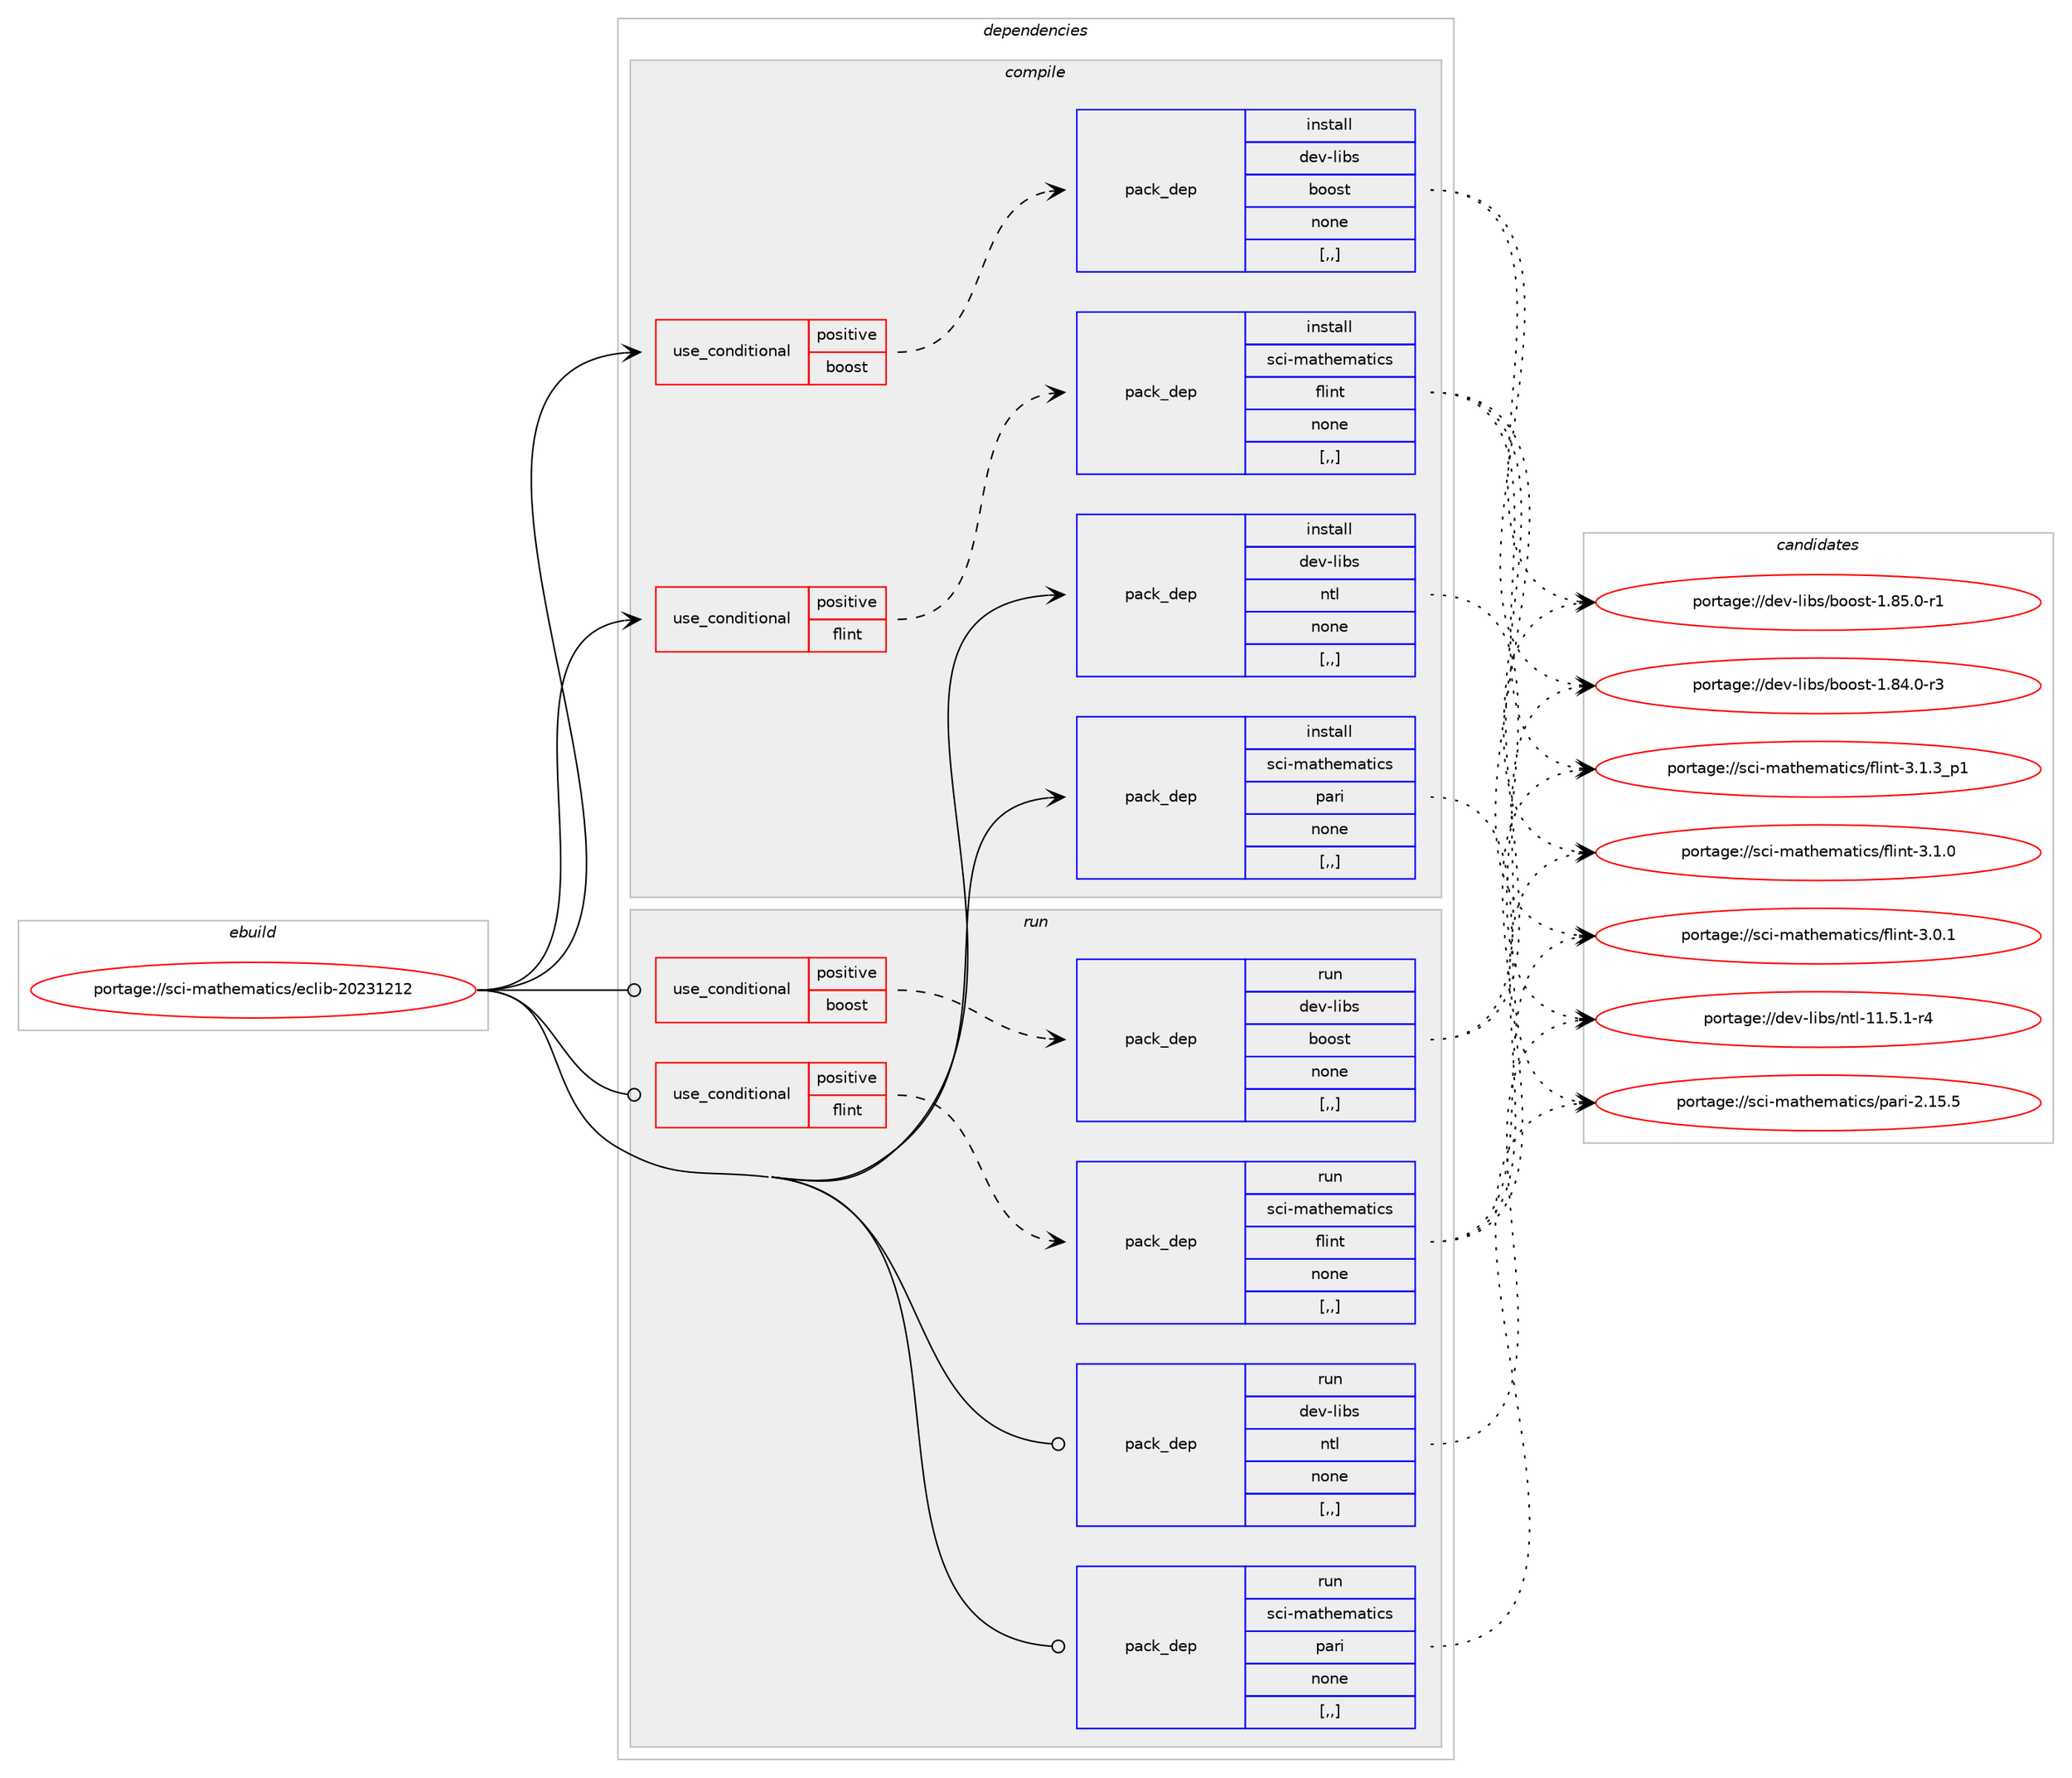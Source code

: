 digraph prolog {

# *************
# Graph options
# *************

newrank=true;
concentrate=true;
compound=true;
graph [rankdir=LR,fontname=Helvetica,fontsize=10,ranksep=1.5];#, ranksep=2.5, nodesep=0.2];
edge  [arrowhead=vee];
node  [fontname=Helvetica,fontsize=10];

# **********
# The ebuild
# **********

subgraph cluster_leftcol {
color=gray;
rank=same;
label=<<i>ebuild</i>>;
id [label="portage://sci-mathematics/eclib-20231212", color=red, width=4, href="../sci-mathematics/eclib-20231212.svg"];
}

# ****************
# The dependencies
# ****************

subgraph cluster_midcol {
color=gray;
label=<<i>dependencies</i>>;
subgraph cluster_compile {
fillcolor="#eeeeee";
style=filled;
label=<<i>compile</i>>;
subgraph cond107524 {
dependency405151 [label=<<TABLE BORDER="0" CELLBORDER="1" CELLSPACING="0" CELLPADDING="4"><TR><TD ROWSPAN="3" CELLPADDING="10">use_conditional</TD></TR><TR><TD>positive</TD></TR><TR><TD>boost</TD></TR></TABLE>>, shape=none, color=red];
subgraph pack294747 {
dependency405152 [label=<<TABLE BORDER="0" CELLBORDER="1" CELLSPACING="0" CELLPADDING="4" WIDTH="220"><TR><TD ROWSPAN="6" CELLPADDING="30">pack_dep</TD></TR><TR><TD WIDTH="110">install</TD></TR><TR><TD>dev-libs</TD></TR><TR><TD>boost</TD></TR><TR><TD>none</TD></TR><TR><TD>[,,]</TD></TR></TABLE>>, shape=none, color=blue];
}
dependency405151:e -> dependency405152:w [weight=20,style="dashed",arrowhead="vee"];
}
id:e -> dependency405151:w [weight=20,style="solid",arrowhead="vee"];
subgraph cond107525 {
dependency405153 [label=<<TABLE BORDER="0" CELLBORDER="1" CELLSPACING="0" CELLPADDING="4"><TR><TD ROWSPAN="3" CELLPADDING="10">use_conditional</TD></TR><TR><TD>positive</TD></TR><TR><TD>flint</TD></TR></TABLE>>, shape=none, color=red];
subgraph pack294748 {
dependency405154 [label=<<TABLE BORDER="0" CELLBORDER="1" CELLSPACING="0" CELLPADDING="4" WIDTH="220"><TR><TD ROWSPAN="6" CELLPADDING="30">pack_dep</TD></TR><TR><TD WIDTH="110">install</TD></TR><TR><TD>sci-mathematics</TD></TR><TR><TD>flint</TD></TR><TR><TD>none</TD></TR><TR><TD>[,,]</TD></TR></TABLE>>, shape=none, color=blue];
}
dependency405153:e -> dependency405154:w [weight=20,style="dashed",arrowhead="vee"];
}
id:e -> dependency405153:w [weight=20,style="solid",arrowhead="vee"];
subgraph pack294749 {
dependency405155 [label=<<TABLE BORDER="0" CELLBORDER="1" CELLSPACING="0" CELLPADDING="4" WIDTH="220"><TR><TD ROWSPAN="6" CELLPADDING="30">pack_dep</TD></TR><TR><TD WIDTH="110">install</TD></TR><TR><TD>dev-libs</TD></TR><TR><TD>ntl</TD></TR><TR><TD>none</TD></TR><TR><TD>[,,]</TD></TR></TABLE>>, shape=none, color=blue];
}
id:e -> dependency405155:w [weight=20,style="solid",arrowhead="vee"];
subgraph pack294750 {
dependency405156 [label=<<TABLE BORDER="0" CELLBORDER="1" CELLSPACING="0" CELLPADDING="4" WIDTH="220"><TR><TD ROWSPAN="6" CELLPADDING="30">pack_dep</TD></TR><TR><TD WIDTH="110">install</TD></TR><TR><TD>sci-mathematics</TD></TR><TR><TD>pari</TD></TR><TR><TD>none</TD></TR><TR><TD>[,,]</TD></TR></TABLE>>, shape=none, color=blue];
}
id:e -> dependency405156:w [weight=20,style="solid",arrowhead="vee"];
}
subgraph cluster_compileandrun {
fillcolor="#eeeeee";
style=filled;
label=<<i>compile and run</i>>;
}
subgraph cluster_run {
fillcolor="#eeeeee";
style=filled;
label=<<i>run</i>>;
subgraph cond107526 {
dependency405157 [label=<<TABLE BORDER="0" CELLBORDER="1" CELLSPACING="0" CELLPADDING="4"><TR><TD ROWSPAN="3" CELLPADDING="10">use_conditional</TD></TR><TR><TD>positive</TD></TR><TR><TD>boost</TD></TR></TABLE>>, shape=none, color=red];
subgraph pack294751 {
dependency405158 [label=<<TABLE BORDER="0" CELLBORDER="1" CELLSPACING="0" CELLPADDING="4" WIDTH="220"><TR><TD ROWSPAN="6" CELLPADDING="30">pack_dep</TD></TR><TR><TD WIDTH="110">run</TD></TR><TR><TD>dev-libs</TD></TR><TR><TD>boost</TD></TR><TR><TD>none</TD></TR><TR><TD>[,,]</TD></TR></TABLE>>, shape=none, color=blue];
}
dependency405157:e -> dependency405158:w [weight=20,style="dashed",arrowhead="vee"];
}
id:e -> dependency405157:w [weight=20,style="solid",arrowhead="odot"];
subgraph cond107527 {
dependency405159 [label=<<TABLE BORDER="0" CELLBORDER="1" CELLSPACING="0" CELLPADDING="4"><TR><TD ROWSPAN="3" CELLPADDING="10">use_conditional</TD></TR><TR><TD>positive</TD></TR><TR><TD>flint</TD></TR></TABLE>>, shape=none, color=red];
subgraph pack294752 {
dependency405160 [label=<<TABLE BORDER="0" CELLBORDER="1" CELLSPACING="0" CELLPADDING="4" WIDTH="220"><TR><TD ROWSPAN="6" CELLPADDING="30">pack_dep</TD></TR><TR><TD WIDTH="110">run</TD></TR><TR><TD>sci-mathematics</TD></TR><TR><TD>flint</TD></TR><TR><TD>none</TD></TR><TR><TD>[,,]</TD></TR></TABLE>>, shape=none, color=blue];
}
dependency405159:e -> dependency405160:w [weight=20,style="dashed",arrowhead="vee"];
}
id:e -> dependency405159:w [weight=20,style="solid",arrowhead="odot"];
subgraph pack294753 {
dependency405161 [label=<<TABLE BORDER="0" CELLBORDER="1" CELLSPACING="0" CELLPADDING="4" WIDTH="220"><TR><TD ROWSPAN="6" CELLPADDING="30">pack_dep</TD></TR><TR><TD WIDTH="110">run</TD></TR><TR><TD>dev-libs</TD></TR><TR><TD>ntl</TD></TR><TR><TD>none</TD></TR><TR><TD>[,,]</TD></TR></TABLE>>, shape=none, color=blue];
}
id:e -> dependency405161:w [weight=20,style="solid",arrowhead="odot"];
subgraph pack294754 {
dependency405162 [label=<<TABLE BORDER="0" CELLBORDER="1" CELLSPACING="0" CELLPADDING="4" WIDTH="220"><TR><TD ROWSPAN="6" CELLPADDING="30">pack_dep</TD></TR><TR><TD WIDTH="110">run</TD></TR><TR><TD>sci-mathematics</TD></TR><TR><TD>pari</TD></TR><TR><TD>none</TD></TR><TR><TD>[,,]</TD></TR></TABLE>>, shape=none, color=blue];
}
id:e -> dependency405162:w [weight=20,style="solid",arrowhead="odot"];
}
}

# **************
# The candidates
# **************

subgraph cluster_choices {
rank=same;
color=gray;
label=<<i>candidates</i>>;

subgraph choice294747 {
color=black;
nodesep=1;
choice10010111845108105981154798111111115116454946565346484511449 [label="portage://dev-libs/boost-1.85.0-r1", color=red, width=4,href="../dev-libs/boost-1.85.0-r1.svg"];
choice10010111845108105981154798111111115116454946565246484511451 [label="portage://dev-libs/boost-1.84.0-r3", color=red, width=4,href="../dev-libs/boost-1.84.0-r3.svg"];
dependency405152:e -> choice10010111845108105981154798111111115116454946565346484511449:w [style=dotted,weight="100"];
dependency405152:e -> choice10010111845108105981154798111111115116454946565246484511451:w [style=dotted,weight="100"];
}
subgraph choice294748 {
color=black;
nodesep=1;
choice1159910545109971161041011099711610599115471021081051101164551464946519511249 [label="portage://sci-mathematics/flint-3.1.3_p1", color=red, width=4,href="../sci-mathematics/flint-3.1.3_p1.svg"];
choice115991054510997116104101109971161059911547102108105110116455146494648 [label="portage://sci-mathematics/flint-3.1.0", color=red, width=4,href="../sci-mathematics/flint-3.1.0.svg"];
choice115991054510997116104101109971161059911547102108105110116455146484649 [label="portage://sci-mathematics/flint-3.0.1", color=red, width=4,href="../sci-mathematics/flint-3.0.1.svg"];
dependency405154:e -> choice1159910545109971161041011099711610599115471021081051101164551464946519511249:w [style=dotted,weight="100"];
dependency405154:e -> choice115991054510997116104101109971161059911547102108105110116455146494648:w [style=dotted,weight="100"];
dependency405154:e -> choice115991054510997116104101109971161059911547102108105110116455146484649:w [style=dotted,weight="100"];
}
subgraph choice294749 {
color=black;
nodesep=1;
choice100101118451081059811547110116108454949465346494511452 [label="portage://dev-libs/ntl-11.5.1-r4", color=red, width=4,href="../dev-libs/ntl-11.5.1-r4.svg"];
dependency405155:e -> choice100101118451081059811547110116108454949465346494511452:w [style=dotted,weight="100"];
}
subgraph choice294750 {
color=black;
nodesep=1;
choice1159910545109971161041011099711610599115471129711410545504649534653 [label="portage://sci-mathematics/pari-2.15.5", color=red, width=4,href="../sci-mathematics/pari-2.15.5.svg"];
dependency405156:e -> choice1159910545109971161041011099711610599115471129711410545504649534653:w [style=dotted,weight="100"];
}
subgraph choice294751 {
color=black;
nodesep=1;
choice10010111845108105981154798111111115116454946565346484511449 [label="portage://dev-libs/boost-1.85.0-r1", color=red, width=4,href="../dev-libs/boost-1.85.0-r1.svg"];
choice10010111845108105981154798111111115116454946565246484511451 [label="portage://dev-libs/boost-1.84.0-r3", color=red, width=4,href="../dev-libs/boost-1.84.0-r3.svg"];
dependency405158:e -> choice10010111845108105981154798111111115116454946565346484511449:w [style=dotted,weight="100"];
dependency405158:e -> choice10010111845108105981154798111111115116454946565246484511451:w [style=dotted,weight="100"];
}
subgraph choice294752 {
color=black;
nodesep=1;
choice1159910545109971161041011099711610599115471021081051101164551464946519511249 [label="portage://sci-mathematics/flint-3.1.3_p1", color=red, width=4,href="../sci-mathematics/flint-3.1.3_p1.svg"];
choice115991054510997116104101109971161059911547102108105110116455146494648 [label="portage://sci-mathematics/flint-3.1.0", color=red, width=4,href="../sci-mathematics/flint-3.1.0.svg"];
choice115991054510997116104101109971161059911547102108105110116455146484649 [label="portage://sci-mathematics/flint-3.0.1", color=red, width=4,href="../sci-mathematics/flint-3.0.1.svg"];
dependency405160:e -> choice1159910545109971161041011099711610599115471021081051101164551464946519511249:w [style=dotted,weight="100"];
dependency405160:e -> choice115991054510997116104101109971161059911547102108105110116455146494648:w [style=dotted,weight="100"];
dependency405160:e -> choice115991054510997116104101109971161059911547102108105110116455146484649:w [style=dotted,weight="100"];
}
subgraph choice294753 {
color=black;
nodesep=1;
choice100101118451081059811547110116108454949465346494511452 [label="portage://dev-libs/ntl-11.5.1-r4", color=red, width=4,href="../dev-libs/ntl-11.5.1-r4.svg"];
dependency405161:e -> choice100101118451081059811547110116108454949465346494511452:w [style=dotted,weight="100"];
}
subgraph choice294754 {
color=black;
nodesep=1;
choice1159910545109971161041011099711610599115471129711410545504649534653 [label="portage://sci-mathematics/pari-2.15.5", color=red, width=4,href="../sci-mathematics/pari-2.15.5.svg"];
dependency405162:e -> choice1159910545109971161041011099711610599115471129711410545504649534653:w [style=dotted,weight="100"];
}
}

}
